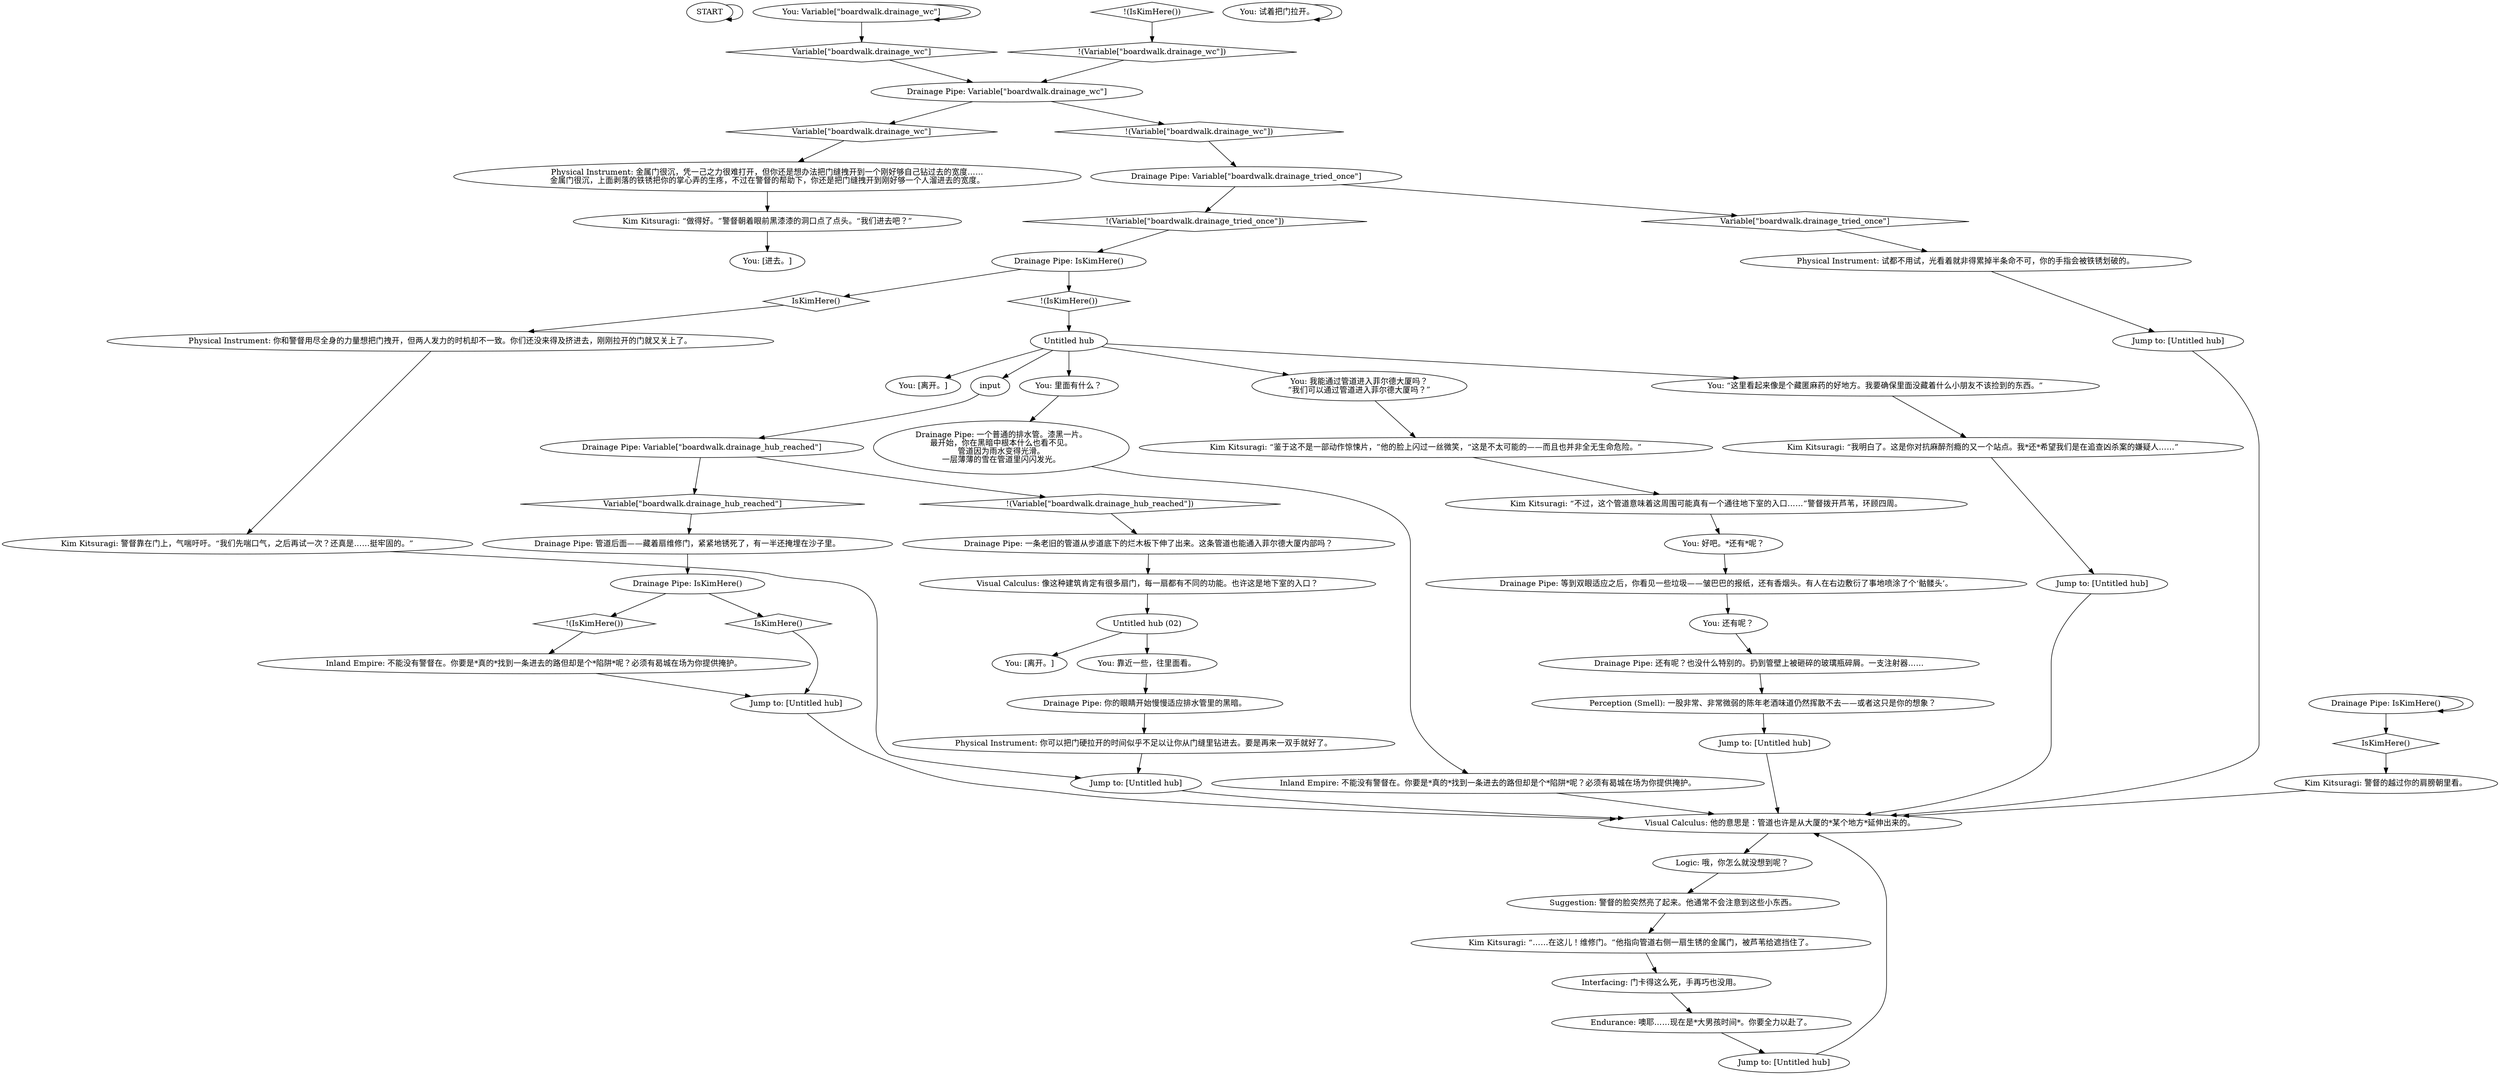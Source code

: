 # LAIR / DRAINAGE PIPE
# Alternate path into Feld building.
# ==================================================
digraph G {
	  0 [label="START"];
	  1 [label="input"];
	  2 [label="You: 试着把门拉开。"];
	  3 [label="You: Variable[\"boardwalk.drainage_wc\"]"];
	  4 [label="Variable[\"boardwalk.drainage_wc\"]", shape=diamond];
	  5 [label="!(Variable[\"boardwalk.drainage_wc\"])", shape=diamond];
	  6 [label="Inland Empire: 不能没有警督在。你要是*真的*找到一条进去的路但却是个*陷阱*呢？必须有曷城在场为你提供掩护。"];
	  7 [label="You: 好吧。*还有*呢？"];
	  8 [label="Visual Calculus: 他的意思是：管道也许是从大厦的*某个地方*延伸出来的。"];
	  9 [label="Untitled hub"];
	  10 [label="Physical Instrument: 你可以把门硬拉开的时间似乎不足以让你从门缝里钻进去。要是再来一双手就好了。"];
	  11 [label="Drainage Pipe: IsKimHere()"];
	  12 [label="IsKimHere()", shape=diamond];
	  13 [label="!(IsKimHere())", shape=diamond];
	  14 [label="Drainage Pipe: IsKimHere()"];
	  15 [label="IsKimHere()", shape=diamond];
	  16 [label="!(IsKimHere())", shape=diamond];
	  17 [label="You: 里面有什么？"];
	  18 [label="Drainage Pipe: 还有呢？也没什么特别的。扔到管壁上被砸碎的玻璃瓶碎屑。一支注射器……"];
	  19 [label="Perception (Smell): 一股非常、非常微弱的陈年老酒味道仍然挥散不去——或者这只是你的想象？"];
	  20 [label="Physical Instrument: 试都不用试，光看着就非得累掉半条命不可，你的手指会被铁锈划破的。"];
	  21 [label="Drainage Pipe: Variable[\"boardwalk.drainage_hub_reached\"]"];
	  22 [label="Variable[\"boardwalk.drainage_hub_reached\"]", shape=diamond];
	  23 [label="!(Variable[\"boardwalk.drainage_hub_reached\"])", shape=diamond];
	  24 [label="Drainage Pipe: 管道后面——藏着扇维修门，紧紧地锈死了，有一半还掩埋在沙子里。"];
	  25 [label="Jump to: [Untitled hub]"];
	  26 [label="Kim Kitsuragi: 警督的越过你的肩膀朝里看。"];
	  27 [label="Jump to: [Untitled hub]"];
	  28 [label="You: 还有呢？"];
	  29 [label="Kim Kitsuragi: “我明白了。这是你对抗麻醉剂瘾的又一个站点。我*还*希望我们是在追查凶杀案的嫌疑人……”"];
	  30 [label="Drainage Pipe: 一条老旧的管道从步道底下的烂木板下伸了出来。这条管道也能通入菲尔德大厦内部吗？"];
	  31 [label="Kim Kitsuragi: 警督靠在门上，气喘吁吁。“我们先喘口气，之后再试一次？还真是……挺牢固的。”"];
	  32 [label="Logic: 哦，你怎么就没想到呢？"];
	  33 [label="Physical Instrument: 金属门很沉，凭一己之力很难打开，但你还是想办法把门缝拽开到一个刚好够自己钻过去的宽度……\n金属门很沉，上面剥落的铁锈把你的掌心弄的生疼，不过在警督的帮助下，你还是把门缝拽开到刚好够一个人溜进去的宽度。"];
	  34 [label="Interfacing: 门卡得这么死，手再巧也没用。"];
	  35 [label="Physical Instrument: 你和警督用尽全身的力量想把门拽开，但两人发力的时机却不一致。你们还没来得及挤进去，刚刚拉开的门就又关上了。"];
	  36 [label="You: [离开。]"];
	  37 [label="You: 靠近一些，往里面看。"];
	  38 [label="Jump to: [Untitled hub]"];
	  39 [label="You: 我能通过管道进入菲尔德大厦吗？\n“我们可以通过管道进入菲尔德大厦吗？”"];
	  40 [label="Drainage Pipe: Variable[\"boardwalk.drainage_wc\"]"];
	  41 [label="Variable[\"boardwalk.drainage_wc\"]", shape=diamond];
	  42 [label="!(Variable[\"boardwalk.drainage_wc\"])", shape=diamond];
	  43 [label="You: [离开。]"];
	  44 [label="Suggestion: 警督的脸突然亮了起来。他通常不会注意到这些小东西。"];
	  45 [label="Drainage Pipe: IsKimHere()"];
	  46 [label="IsKimHere()", shape=diamond];
	  47 [label="!(IsKimHere())", shape=diamond];
	  48 [label="Visual Calculus: 像这种建筑肯定有很多扇门，每一扇都有不同的功能。也许这是地下室的入口？"];
	  49 [label="Kim Kitsuragi: “鉴于这不是一部动作惊悚片，”他的脸上闪过一丝微笑，“这是不太可能的——而且也并非全无生命危险。”"];
	  50 [label="Jump to: [Untitled hub]"];
	  51 [label="Drainage Pipe: Variable[\"boardwalk.drainage_tried_once\"]"];
	  52 [label="Variable[\"boardwalk.drainage_tried_once\"]", shape=diamond];
	  53 [label="!(Variable[\"boardwalk.drainage_tried_once\"])", shape=diamond];
	  54 [label="You: [进去。]"];
	  55 [label="Jump to: [Untitled hub]"];
	  56 [label="Drainage Pipe: 你的眼睛开始慢慢适应排水管里的黑暗。"];
	  57 [label="Drainage Pipe: 一个普通的排水管。漆黑一片。\n最开始，你在黑暗中根本什么也看不见。\n管道因为雨水变得光滑。\n一层薄薄的雪在管道里闪闪发光。"];
	  58 [label="You: “这里看起来像是个藏匿麻药的好地方。我要确保里面没藏着什么小朋友不该捡到的东西。”"];
	  59 [label="Jump to: [Untitled hub]"];
	  60 [label="Kim Kitsuragi: “不过，这个管道意味着这周围可能真有一个通往地下室的入口……”警督拨开芦苇，环顾四周。"];
	  61 [label="Drainage Pipe: 等到双眼适应之后，你看见一些垃圾——皱巴巴的报纸，还有香烟头。有人在右边敷衍了事地喷涂了个‘骷髅头’。"];
	  62 [label="Kim Kitsuragi: “……在这儿！维修门。”他指向管道右侧一扇生锈的金属门，被芦苇给遮挡住了。"];
	  63 [label="Endurance: 噢耶……现在是*大男孩时间*。你要全力以赴了。"];
	  64 [label="Inland Empire: 不能没有警督在。你要是*真的*找到一条进去的路但却是个*陷阱*呢？必须有曷城在场为你提供掩护。"];
	  65 [label="Untitled hub (02)"];
	  66 [label="Kim Kitsuragi: “做得好。”警督朝着眼前黑漆漆的洞口点了点头。“我们进去吧？”"];
	  0 -> 0
	  1 -> 21
	  2 -> 2
	  3 -> 3
	  3 -> 4
	  4 -> 40
	  5 -> 40
	  6 -> 8
	  7 -> 61
	  8 -> 32
	  9 -> 1
	  9 -> 36
	  9 -> 39
	  9 -> 17
	  9 -> 58
	  10 -> 27
	  11 -> 11
	  11 -> 12
	  12 -> 26
	  13 -> 5
	  14 -> 16
	  14 -> 15
	  15 -> 35
	  16 -> 9
	  17 -> 57
	  18 -> 19
	  19 -> 59
	  20 -> 55
	  21 -> 22
	  21 -> 23
	  22 -> 24
	  23 -> 30
	  24 -> 45
	  25 -> 8
	  26 -> 8
	  27 -> 8
	  28 -> 18
	  29 -> 38
	  30 -> 48
	  31 -> 27
	  32 -> 44
	  33 -> 66
	  34 -> 63
	  35 -> 31
	  37 -> 56
	  38 -> 8
	  39 -> 49
	  40 -> 41
	  40 -> 42
	  41 -> 33
	  42 -> 51
	  44 -> 62
	  45 -> 46
	  45 -> 47
	  46 -> 25
	  47 -> 64
	  48 -> 65
	  49 -> 60
	  50 -> 8
	  51 -> 52
	  51 -> 53
	  52 -> 20
	  53 -> 14
	  55 -> 8
	  56 -> 10
	  57 -> 6
	  58 -> 29
	  59 -> 8
	  60 -> 7
	  61 -> 28
	  62 -> 34
	  63 -> 50
	  64 -> 25
	  65 -> 43
	  65 -> 37
	  66 -> 54
}

